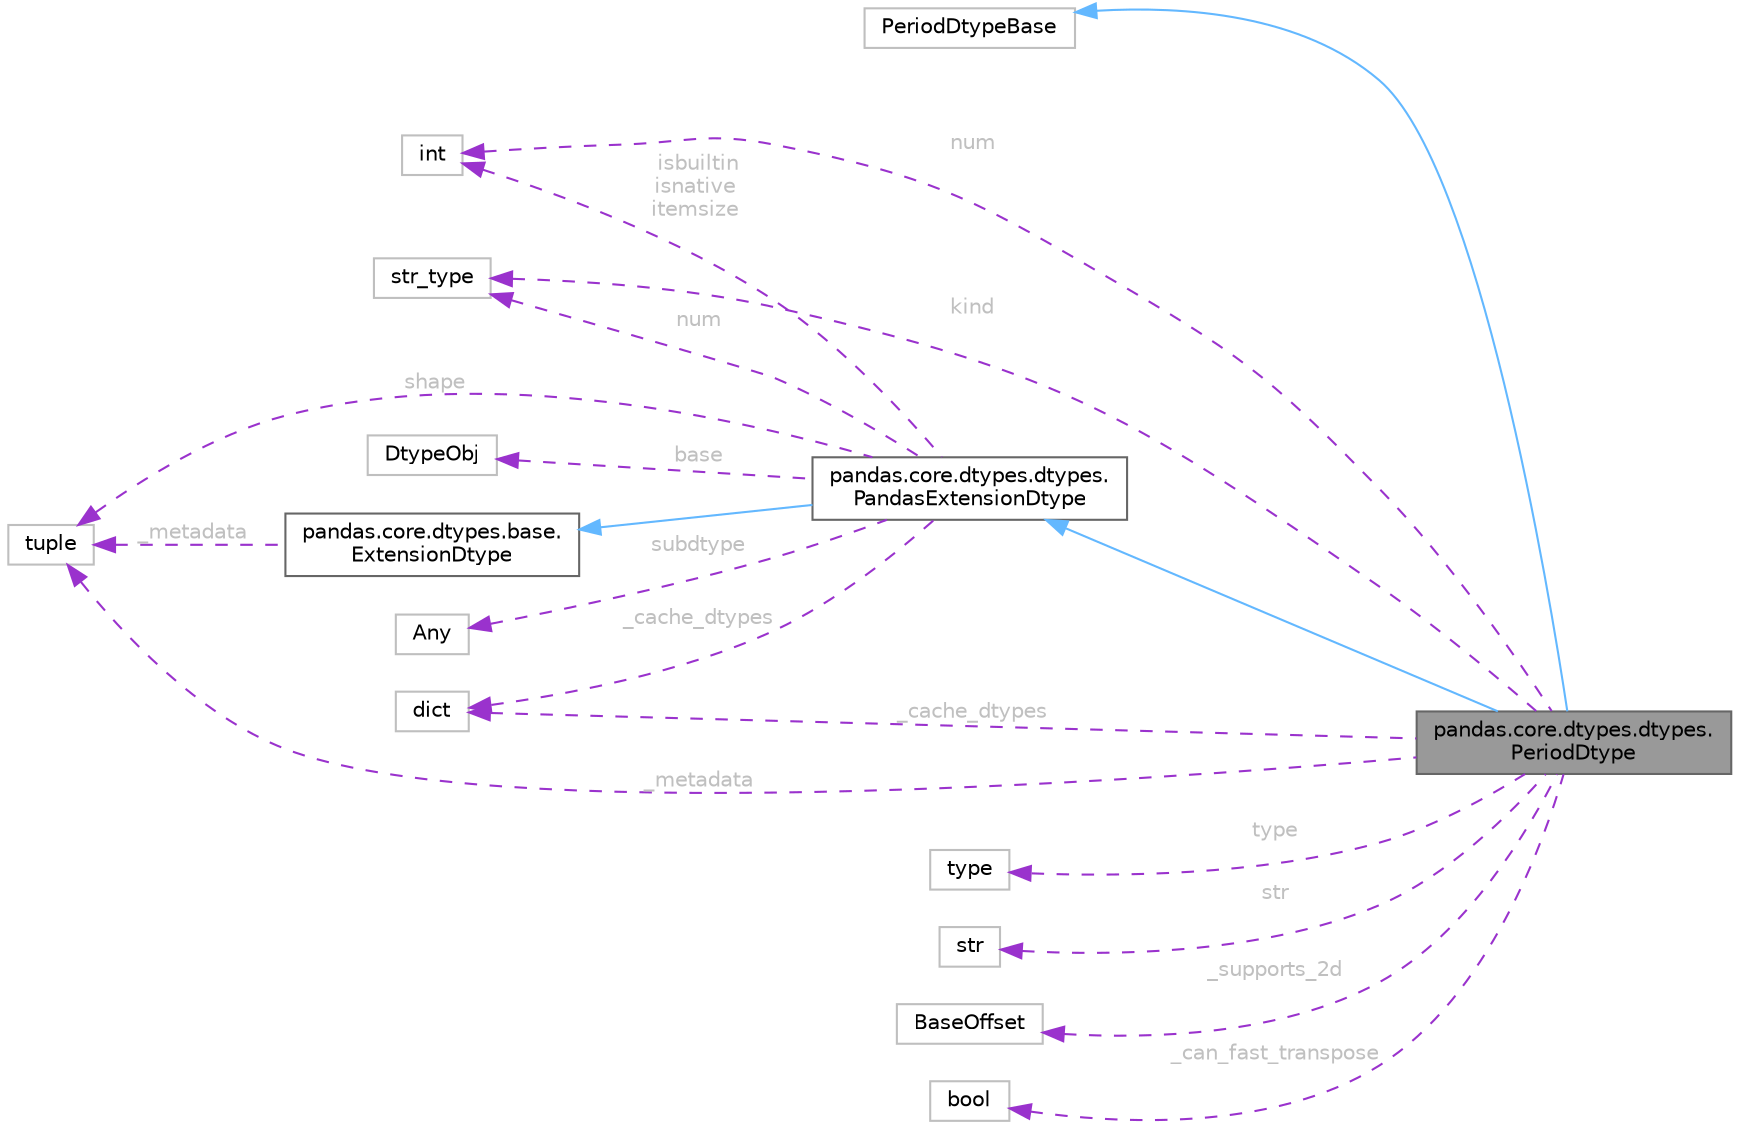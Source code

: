 digraph "pandas.core.dtypes.dtypes.PeriodDtype"
{
 // LATEX_PDF_SIZE
  bgcolor="transparent";
  edge [fontname=Helvetica,fontsize=10,labelfontname=Helvetica,labelfontsize=10];
  node [fontname=Helvetica,fontsize=10,shape=box,height=0.2,width=0.4];
  rankdir="LR";
  Node1 [id="Node000001",label="pandas.core.dtypes.dtypes.\lPeriodDtype",height=0.2,width=0.4,color="gray40", fillcolor="grey60", style="filled", fontcolor="black",tooltip=" "];
  Node2 -> Node1 [id="edge19_Node000001_Node000002",dir="back",color="steelblue1",style="solid",tooltip=" "];
  Node2 [id="Node000002",label="PeriodDtypeBase",height=0.2,width=0.4,color="grey75", fillcolor="white", style="filled",URL="$d0/de8/classPeriodDtypeBase.html",tooltip=" "];
  Node3 -> Node1 [id="edge20_Node000001_Node000003",dir="back",color="steelblue1",style="solid",tooltip=" "];
  Node3 [id="Node000003",label="pandas.core.dtypes.dtypes.\lPandasExtensionDtype",height=0.2,width=0.4,color="gray40", fillcolor="white", style="filled",URL="$d0/d04/classpandas_1_1core_1_1dtypes_1_1dtypes_1_1PandasExtensionDtype.html",tooltip=" "];
  Node4 -> Node3 [id="edge21_Node000003_Node000004",dir="back",color="steelblue1",style="solid",tooltip=" "];
  Node4 [id="Node000004",label="pandas.core.dtypes.base.\lExtensionDtype",height=0.2,width=0.4,color="gray40", fillcolor="white", style="filled",URL="$d4/d64/classpandas_1_1core_1_1dtypes_1_1base_1_1ExtensionDtype.html",tooltip=" "];
  Node5 -> Node4 [id="edge22_Node000004_Node000005",dir="back",color="darkorchid3",style="dashed",tooltip=" ",label=" _metadata",fontcolor="grey" ];
  Node5 [id="Node000005",label="tuple",height=0.2,width=0.4,color="grey75", fillcolor="white", style="filled",tooltip=" "];
  Node6 -> Node3 [id="edge23_Node000003_Node000006",dir="back",color="darkorchid3",style="dashed",tooltip=" ",label=" subdtype",fontcolor="grey" ];
  Node6 [id="Node000006",label="Any",height=0.2,width=0.4,color="grey75", fillcolor="white", style="filled",tooltip=" "];
  Node7 -> Node3 [id="edge24_Node000003_Node000007",dir="back",color="darkorchid3",style="dashed",tooltip=" ",label=" num",fontcolor="grey" ];
  Node7 [id="Node000007",label="str_type",height=0.2,width=0.4,color="grey75", fillcolor="white", style="filled",tooltip=" "];
  Node5 -> Node3 [id="edge25_Node000003_Node000005",dir="back",color="darkorchid3",style="dashed",tooltip=" ",label=" shape",fontcolor="grey" ];
  Node8 -> Node3 [id="edge26_Node000003_Node000008",dir="back",color="darkorchid3",style="dashed",tooltip=" ",label=" isbuiltin\nisnative\nitemsize",fontcolor="grey" ];
  Node8 [id="Node000008",label="int",height=0.2,width=0.4,color="grey75", fillcolor="white", style="filled",tooltip=" "];
  Node9 -> Node3 [id="edge27_Node000003_Node000009",dir="back",color="darkorchid3",style="dashed",tooltip=" ",label=" base",fontcolor="grey" ];
  Node9 [id="Node000009",label="DtypeObj",height=0.2,width=0.4,color="grey75", fillcolor="white", style="filled",tooltip=" "];
  Node10 -> Node3 [id="edge28_Node000003_Node000010",dir="back",color="darkorchid3",style="dashed",tooltip=" ",label=" _cache_dtypes",fontcolor="grey" ];
  Node10 [id="Node000010",label="dict",height=0.2,width=0.4,color="grey75", fillcolor="white", style="filled",tooltip=" "];
  Node11 -> Node1 [id="edge29_Node000001_Node000011",dir="back",color="darkorchid3",style="dashed",tooltip=" ",label=" type",fontcolor="grey" ];
  Node11 [id="Node000011",label="type",height=0.2,width=0.4,color="grey75", fillcolor="white", style="filled",tooltip=" "];
  Node7 -> Node1 [id="edge30_Node000001_Node000007",dir="back",color="darkorchid3",style="dashed",tooltip=" ",label=" kind",fontcolor="grey" ];
  Node12 -> Node1 [id="edge31_Node000001_Node000012",dir="back",color="darkorchid3",style="dashed",tooltip=" ",label=" str",fontcolor="grey" ];
  Node12 [id="Node000012",label="str",height=0.2,width=0.4,color="grey75", fillcolor="white", style="filled",tooltip=" "];
  Node8 -> Node1 [id="edge32_Node000001_Node000008",dir="back",color="darkorchid3",style="dashed",tooltip=" ",label=" num",fontcolor="grey" ];
  Node5 -> Node1 [id="edge33_Node000001_Node000005",dir="back",color="darkorchid3",style="dashed",tooltip=" ",label=" _metadata",fontcolor="grey" ];
  Node10 -> Node1 [id="edge34_Node000001_Node000010",dir="back",color="darkorchid3",style="dashed",tooltip=" ",label=" _cache_dtypes",fontcolor="grey" ];
  Node13 -> Node1 [id="edge35_Node000001_Node000013",dir="back",color="darkorchid3",style="dashed",tooltip=" ",label=" _supports_2d",fontcolor="grey" ];
  Node13 [id="Node000013",label="BaseOffset",height=0.2,width=0.4,color="grey75", fillcolor="white", style="filled",tooltip=" "];
  Node14 -> Node1 [id="edge36_Node000001_Node000014",dir="back",color="darkorchid3",style="dashed",tooltip=" ",label=" _can_fast_transpose",fontcolor="grey" ];
  Node14 [id="Node000014",label="bool",height=0.2,width=0.4,color="grey75", fillcolor="white", style="filled",tooltip=" "];
}
